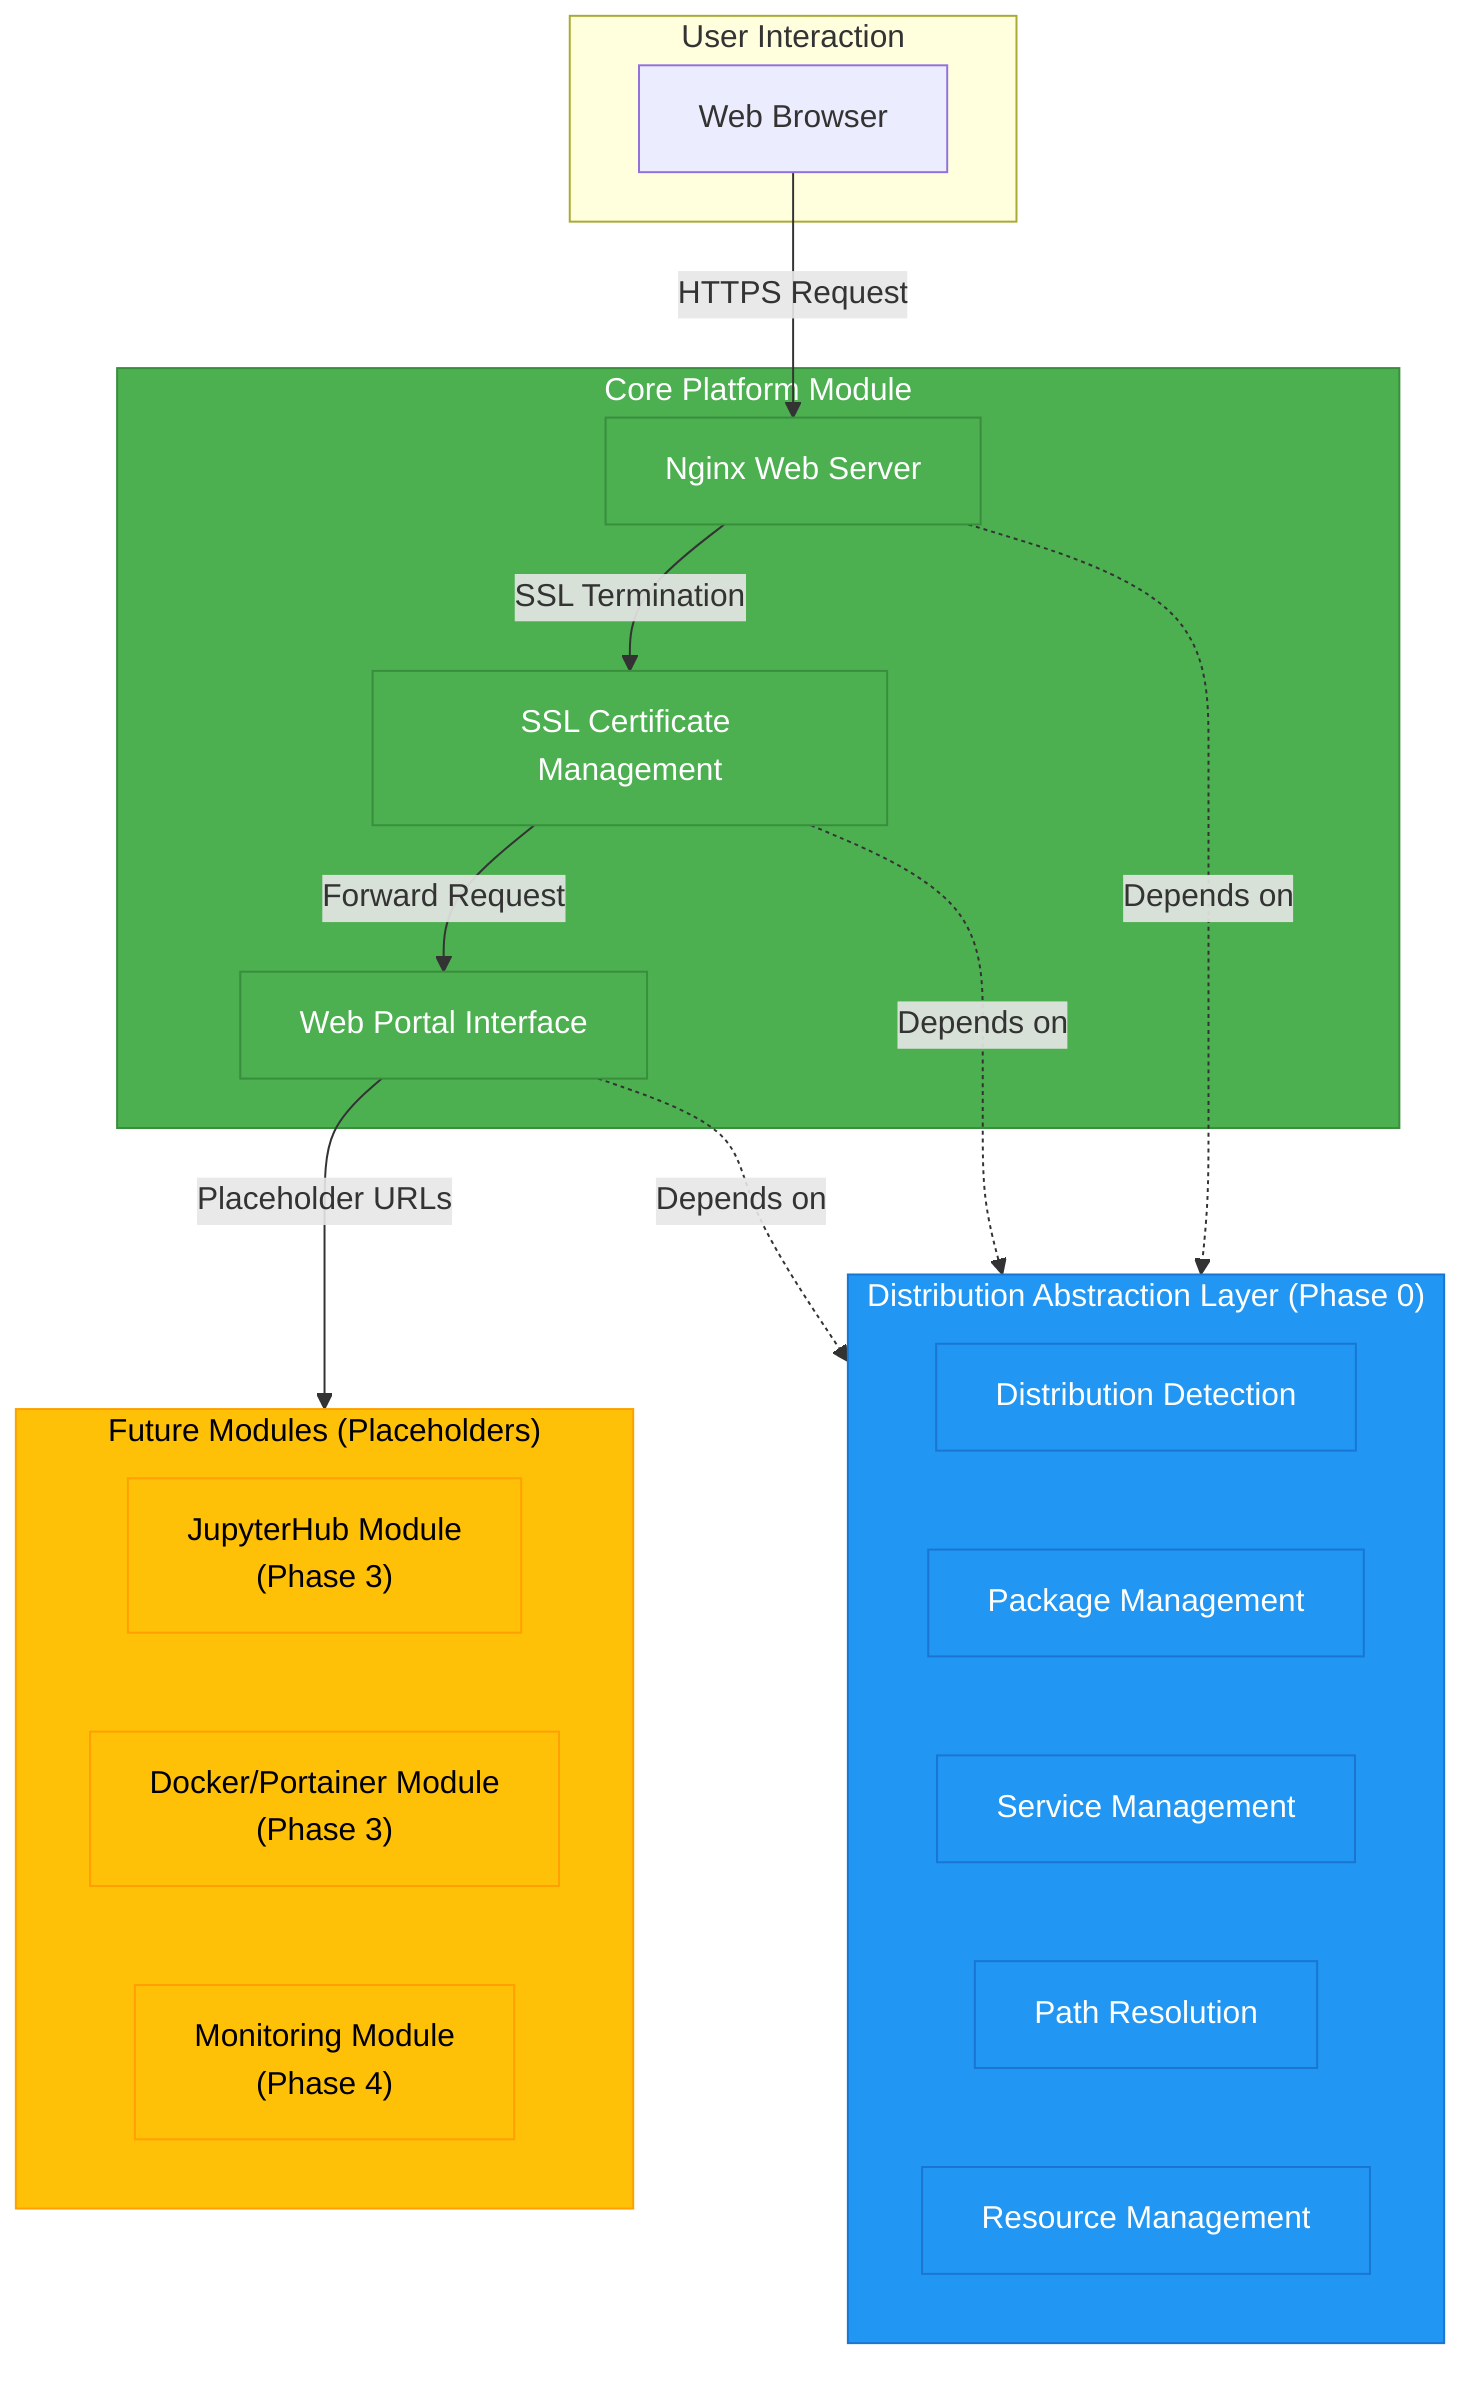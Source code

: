 graph TD
    subgraph User["User Interaction"]
        Browser["Web Browser"]
    end

    subgraph CorePlatform["Core Platform Module"]
        Nginx["Nginx Web Server"]
        SSL["SSL Certificate Management"]
        Portal["Web Portal Interface"]
    end

    subgraph FutureModules["Future Modules (Placeholders)"]
        Jupyter["JupyterHub Module<br>(Phase 3)"]
        Docker["Docker/Portainer Module<br>(Phase 3)"]
        Monitoring["Monitoring Module<br>(Phase 4)"]
    end

    subgraph DistributionAbstractionLayer["Distribution Abstraction Layer (Phase 0)"]
        Detect["Distribution Detection"]
        Package["Package Management"]
        Service["Service Management"]
        Path["Path Resolution"]
        Resource["Resource Management"]
    end

    Browser -->|"HTTPS Request"| Nginx
    Nginx -->|"SSL Termination"| SSL
    SSL -->|"Forward Request"| Portal
    Portal -->|"Placeholder URLs"| FutureModules

    Nginx -.->|"Depends on"| DistributionAbstractionLayer
    SSL -.->|"Depends on"| DistributionAbstractionLayer
    Portal -.->|"Depends on"| DistributionAbstractionLayer

    classDef current fill:#4CAF50,stroke:#388E3C,color:white;
    classDef future fill:#FFC107,stroke:#FFA000,color:black;
    classDef complete fill:#2196F3,stroke:#1976D2,color:white;

    class CorePlatform,Nginx,SSL,Portal current;
    class FutureModules,Jupyter,Docker,Monitoring future;
    class DistributionAbstractionLayer,Detect,Package,Service,Path,Resource complete;